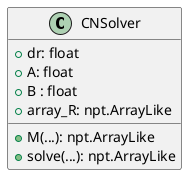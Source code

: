 @startuml
'https://plantuml.com/class-diagram


class CNSolver {
+ dr: float
+ A: float
+ B : float
+ array_R: npt.ArrayLike
+ M(...): npt.ArrayLike
+ solve(...): npt.ArrayLike
}

@enduml